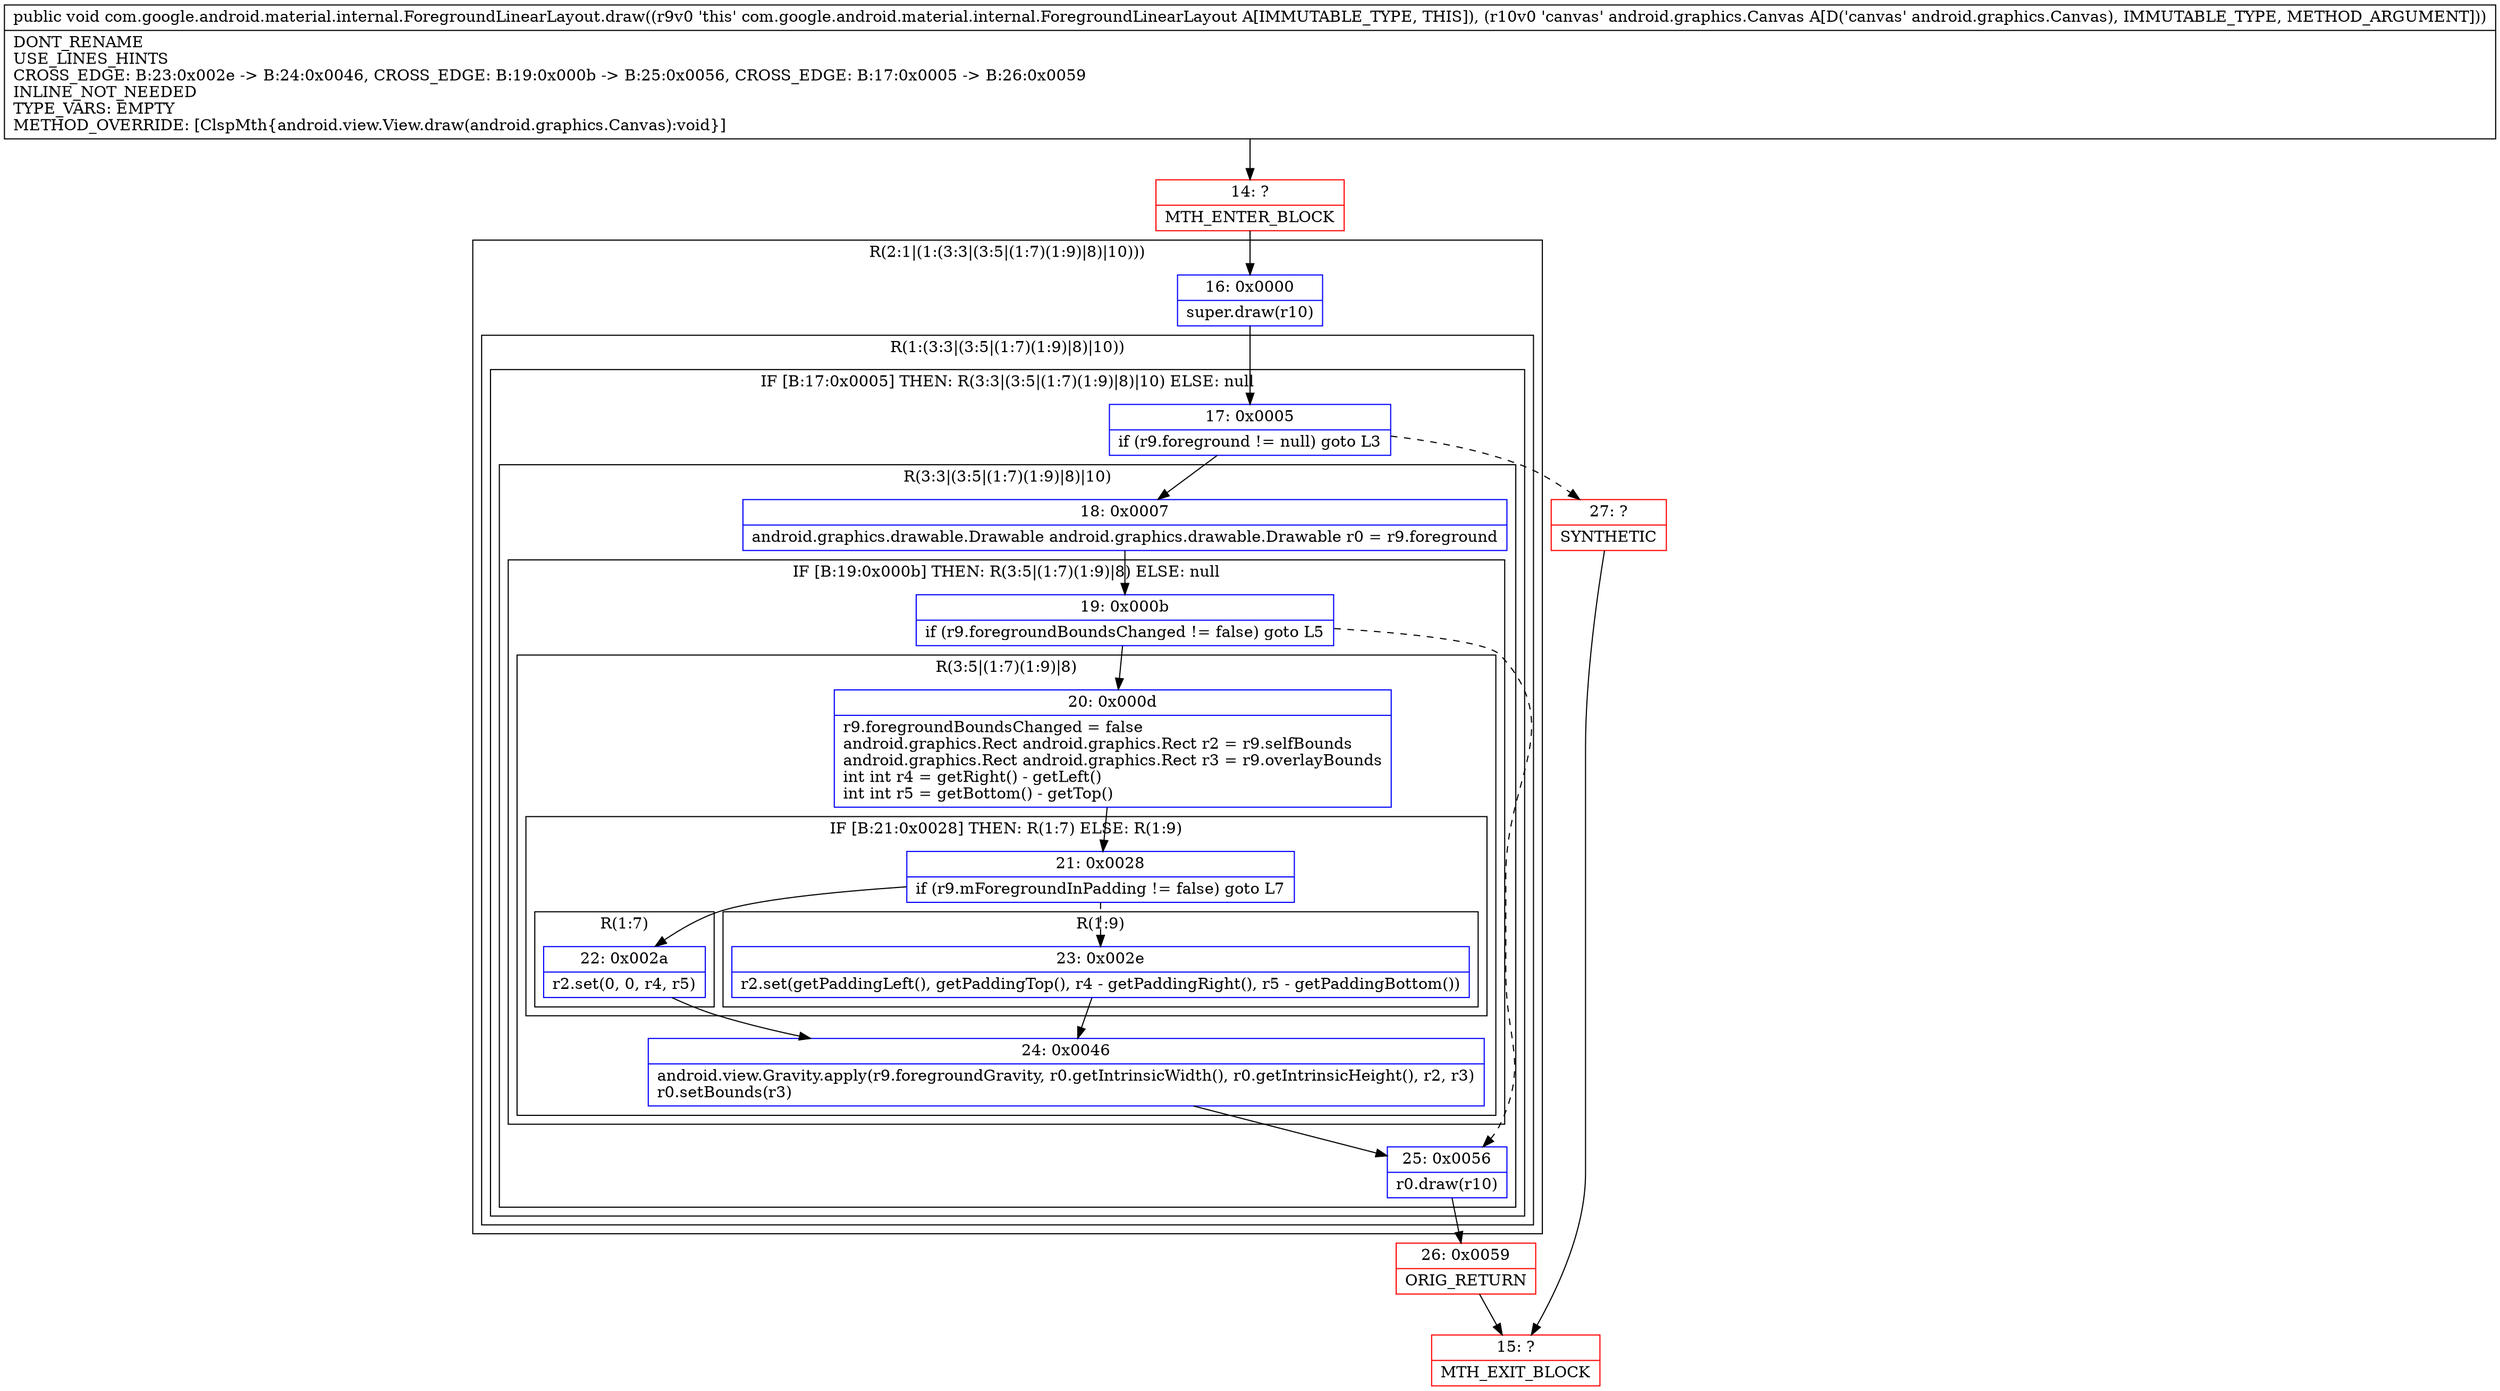 digraph "CFG forcom.google.android.material.internal.ForegroundLinearLayout.draw(Landroid\/graphics\/Canvas;)V" {
subgraph cluster_Region_519030165 {
label = "R(2:1|(1:(3:3|(3:5|(1:7)(1:9)|8)|10)))";
node [shape=record,color=blue];
Node_16 [shape=record,label="{16\:\ 0x0000|super.draw(r10)\l}"];
subgraph cluster_Region_792321278 {
label = "R(1:(3:3|(3:5|(1:7)(1:9)|8)|10))";
node [shape=record,color=blue];
subgraph cluster_IfRegion_620421429 {
label = "IF [B:17:0x0005] THEN: R(3:3|(3:5|(1:7)(1:9)|8)|10) ELSE: null";
node [shape=record,color=blue];
Node_17 [shape=record,label="{17\:\ 0x0005|if (r9.foreground != null) goto L3\l}"];
subgraph cluster_Region_411634914 {
label = "R(3:3|(3:5|(1:7)(1:9)|8)|10)";
node [shape=record,color=blue];
Node_18 [shape=record,label="{18\:\ 0x0007|android.graphics.drawable.Drawable android.graphics.drawable.Drawable r0 = r9.foreground\l}"];
subgraph cluster_IfRegion_20470515 {
label = "IF [B:19:0x000b] THEN: R(3:5|(1:7)(1:9)|8) ELSE: null";
node [shape=record,color=blue];
Node_19 [shape=record,label="{19\:\ 0x000b|if (r9.foregroundBoundsChanged != false) goto L5\l}"];
subgraph cluster_Region_233666869 {
label = "R(3:5|(1:7)(1:9)|8)";
node [shape=record,color=blue];
Node_20 [shape=record,label="{20\:\ 0x000d|r9.foregroundBoundsChanged = false\landroid.graphics.Rect android.graphics.Rect r2 = r9.selfBounds\landroid.graphics.Rect android.graphics.Rect r3 = r9.overlayBounds\lint int r4 = getRight() \- getLeft()\lint int r5 = getBottom() \- getTop()\l}"];
subgraph cluster_IfRegion_1637610540 {
label = "IF [B:21:0x0028] THEN: R(1:7) ELSE: R(1:9)";
node [shape=record,color=blue];
Node_21 [shape=record,label="{21\:\ 0x0028|if (r9.mForegroundInPadding != false) goto L7\l}"];
subgraph cluster_Region_1620326320 {
label = "R(1:7)";
node [shape=record,color=blue];
Node_22 [shape=record,label="{22\:\ 0x002a|r2.set(0, 0, r4, r5)\l}"];
}
subgraph cluster_Region_883753732 {
label = "R(1:9)";
node [shape=record,color=blue];
Node_23 [shape=record,label="{23\:\ 0x002e|r2.set(getPaddingLeft(), getPaddingTop(), r4 \- getPaddingRight(), r5 \- getPaddingBottom())\l}"];
}
}
Node_24 [shape=record,label="{24\:\ 0x0046|android.view.Gravity.apply(r9.foregroundGravity, r0.getIntrinsicWidth(), r0.getIntrinsicHeight(), r2, r3)\lr0.setBounds(r3)\l}"];
}
}
Node_25 [shape=record,label="{25\:\ 0x0056|r0.draw(r10)\l}"];
}
}
}
}
Node_14 [shape=record,color=red,label="{14\:\ ?|MTH_ENTER_BLOCK\l}"];
Node_26 [shape=record,color=red,label="{26\:\ 0x0059|ORIG_RETURN\l}"];
Node_15 [shape=record,color=red,label="{15\:\ ?|MTH_EXIT_BLOCK\l}"];
Node_27 [shape=record,color=red,label="{27\:\ ?|SYNTHETIC\l}"];
MethodNode[shape=record,label="{public void com.google.android.material.internal.ForegroundLinearLayout.draw((r9v0 'this' com.google.android.material.internal.ForegroundLinearLayout A[IMMUTABLE_TYPE, THIS]), (r10v0 'canvas' android.graphics.Canvas A[D('canvas' android.graphics.Canvas), IMMUTABLE_TYPE, METHOD_ARGUMENT]))  | DONT_RENAME\lUSE_LINES_HINTS\lCROSS_EDGE: B:23:0x002e \-\> B:24:0x0046, CROSS_EDGE: B:19:0x000b \-\> B:25:0x0056, CROSS_EDGE: B:17:0x0005 \-\> B:26:0x0059\lINLINE_NOT_NEEDED\lTYPE_VARS: EMPTY\lMETHOD_OVERRIDE: [ClspMth\{android.view.View.draw(android.graphics.Canvas):void\}]\l}"];
MethodNode -> Node_14;Node_16 -> Node_17;
Node_17 -> Node_18;
Node_17 -> Node_27[style=dashed];
Node_18 -> Node_19;
Node_19 -> Node_20;
Node_19 -> Node_25[style=dashed];
Node_20 -> Node_21;
Node_21 -> Node_22;
Node_21 -> Node_23[style=dashed];
Node_22 -> Node_24;
Node_23 -> Node_24;
Node_24 -> Node_25;
Node_25 -> Node_26;
Node_14 -> Node_16;
Node_26 -> Node_15;
Node_27 -> Node_15;
}

